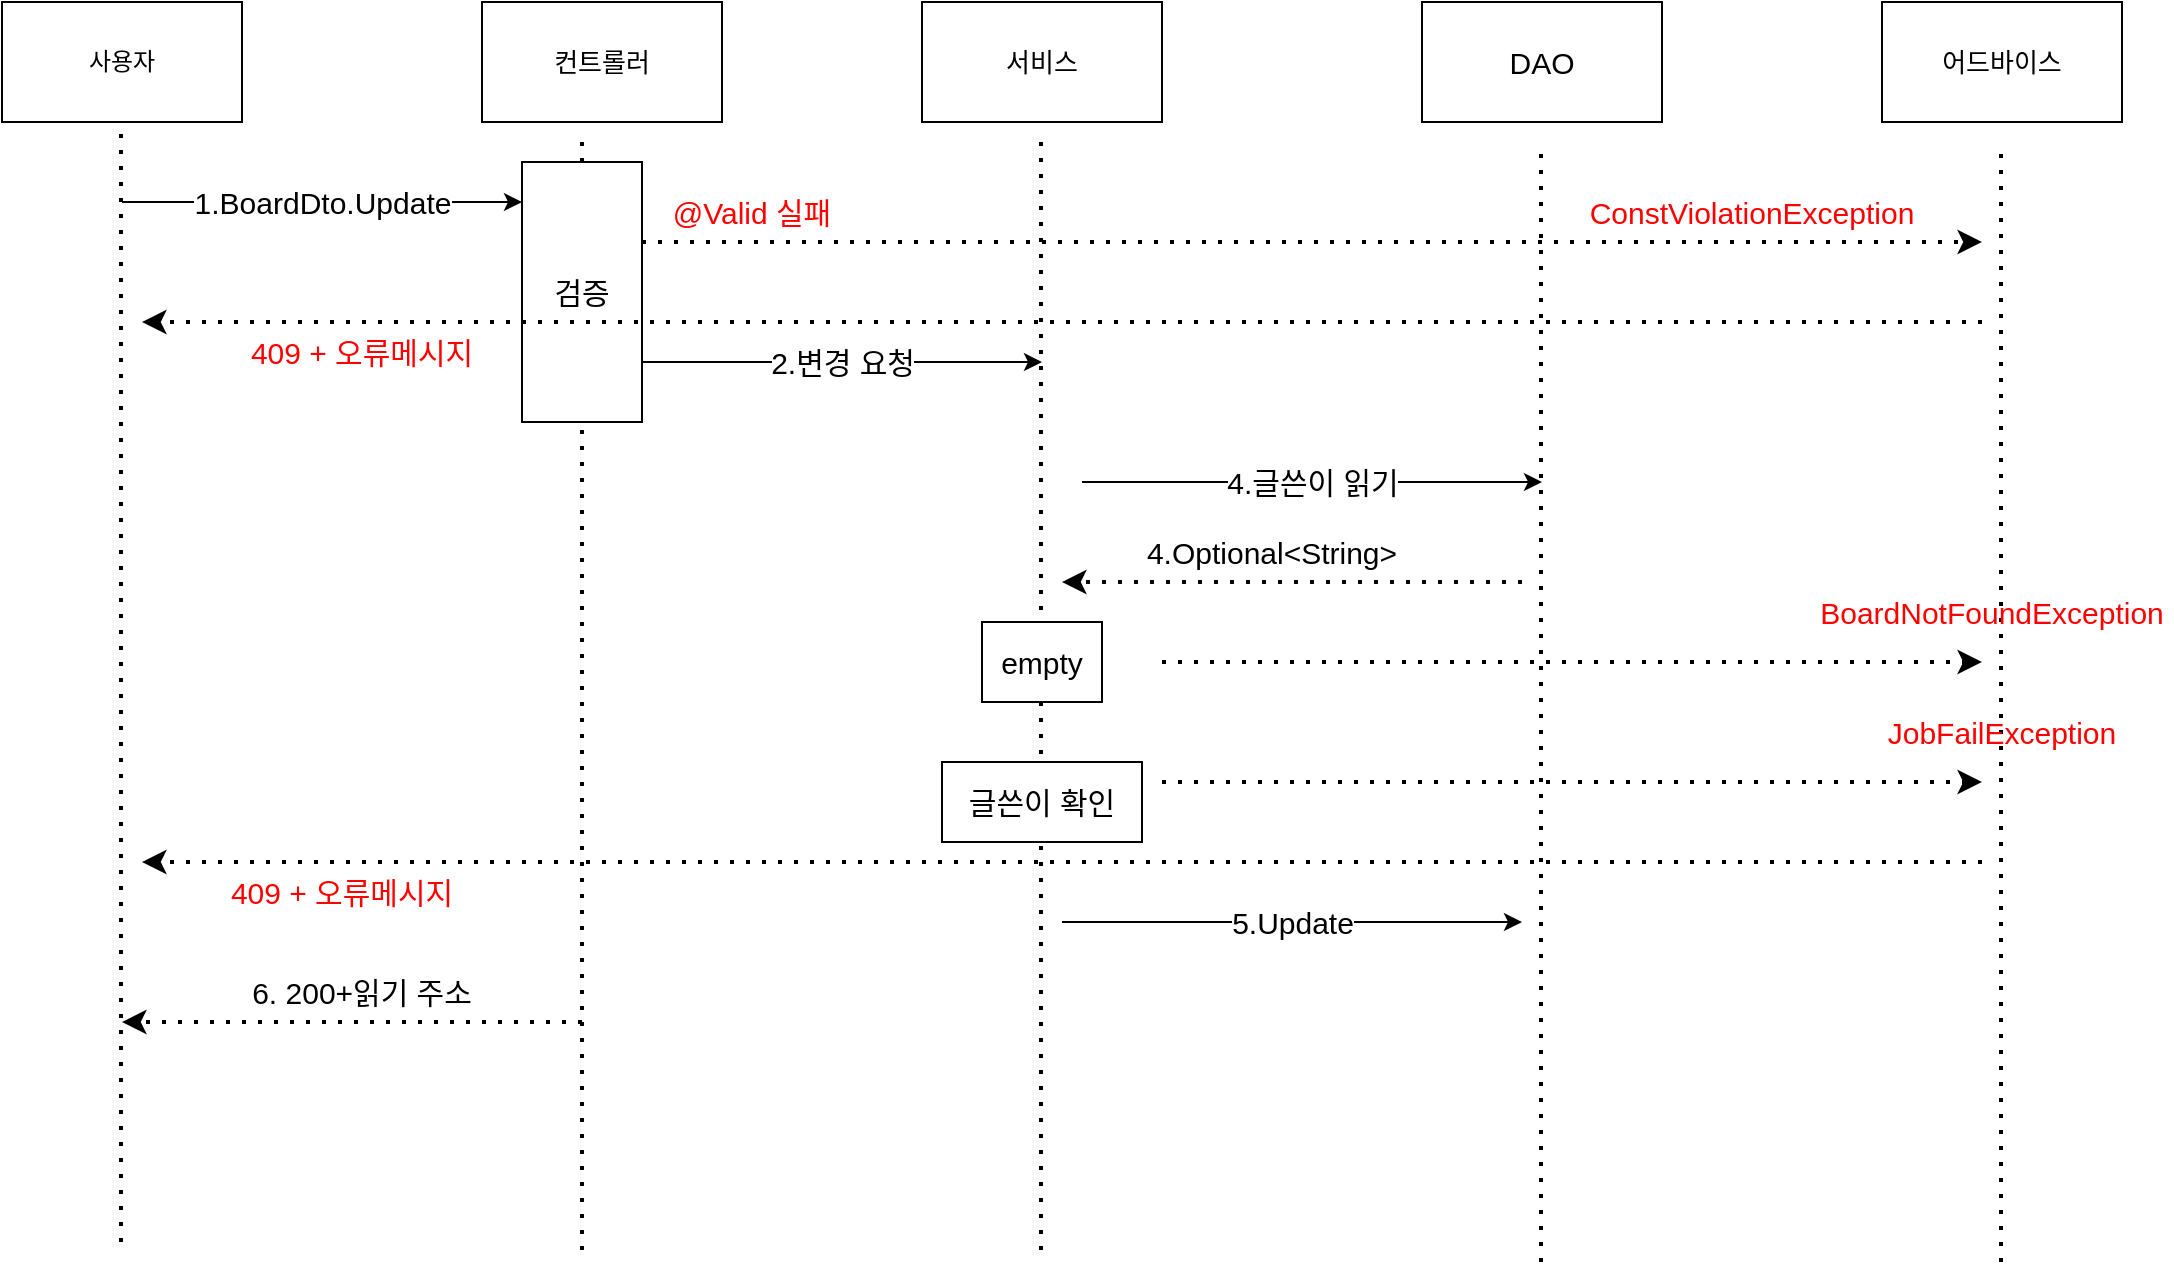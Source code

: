 <mxfile version="20.2.7" type="google"><diagram id="kgpKYQtTHZ0yAKxKKP6v" name="Page-1"><mxGraphModel grid="1" page="1" gridSize="10" guides="1" tooltips="1" connect="1" arrows="1" fold="1" pageScale="1" pageWidth="1169" pageHeight="827" math="0" shadow="0"><root><mxCell id="0"/><mxCell id="1" parent="0"/><mxCell id="b22EEDTGsVSBumbbLqWK-2" value="사용자" style="rounded=0;whiteSpace=wrap;html=1;" vertex="1" parent="1"><mxGeometry x="30" y="70" width="120" height="60" as="geometry"/></mxCell><mxCell id="b22EEDTGsVSBumbbLqWK-3" value="컨트롤러" style="rounded=0;whiteSpace=wrap;html=1;fontSize=13;" vertex="1" parent="1"><mxGeometry x="270" y="70" width="120" height="60" as="geometry"/></mxCell><mxCell id="b22EEDTGsVSBumbbLqWK-4" value="서비스" style="rounded=0;whiteSpace=wrap;html=1;fontSize=13;" vertex="1" parent="1"><mxGeometry x="490" y="70" width="120" height="60" as="geometry"/></mxCell><mxCell id="b22EEDTGsVSBumbbLqWK-5" value="어드바이스" style="rounded=0;whiteSpace=wrap;html=1;fontSize=13;" vertex="1" parent="1"><mxGeometry x="970" y="70" width="120" height="60" as="geometry"/></mxCell><mxCell id="b22EEDTGsVSBumbbLqWK-6" value="" style="endArrow=none;dashed=1;html=1;dashPattern=1 3;strokeWidth=2;rounded=0;fontSize=13;" edge="1" parent="1"><mxGeometry width="50" height="50" relative="1" as="geometry"><mxPoint x="89.5" y="690" as="sourcePoint"/><mxPoint x="89.5" y="130" as="targetPoint"/></mxGeometry></mxCell><mxCell id="b22EEDTGsVSBumbbLqWK-7" value="" style="endArrow=none;dashed=1;html=1;dashPattern=1 3;strokeWidth=2;rounded=0;fontSize=13;" edge="1" parent="1"><mxGeometry width="50" height="50" relative="1" as="geometry"><mxPoint x="320" y="694" as="sourcePoint"/><mxPoint x="320" y="134" as="targetPoint"/></mxGeometry></mxCell><mxCell id="b22EEDTGsVSBumbbLqWK-8" value="" style="endArrow=none;dashed=1;html=1;dashPattern=1 3;strokeWidth=2;rounded=0;fontSize=13;" edge="1" parent="1"><mxGeometry width="50" height="50" relative="1" as="geometry"><mxPoint x="549.5" y="694" as="sourcePoint"/><mxPoint x="549.5" y="134" as="targetPoint"/></mxGeometry></mxCell><mxCell id="b22EEDTGsVSBumbbLqWK-9" value="" style="endArrow=none;dashed=1;html=1;dashPattern=1 3;strokeWidth=2;rounded=0;fontSize=13;" edge="1" parent="1"><mxGeometry width="50" height="50" relative="1" as="geometry"><mxPoint x="1029.5" y="700" as="sourcePoint"/><mxPoint x="1029.5" y="140" as="targetPoint"/></mxGeometry></mxCell><mxCell id="2m1bWaIDQYYUujK3TEEZ-5" value="DAO" style="rounded=0;whiteSpace=wrap;html=1;fontSize=15;" vertex="1" parent="1"><mxGeometry x="740" y="70" width="120" height="60" as="geometry"/></mxCell><mxCell id="2m1bWaIDQYYUujK3TEEZ-6" value="" style="endArrow=none;dashed=1;html=1;dashPattern=1 3;strokeWidth=2;rounded=0;fontSize=13;" edge="1" parent="1"><mxGeometry width="50" height="50" relative="1" as="geometry"><mxPoint x="799.5" y="700" as="sourcePoint"/><mxPoint x="799.5" y="140" as="targetPoint"/></mxGeometry></mxCell><mxCell id="2m1bWaIDQYYUujK3TEEZ-16" value="" style="endArrow=classic;html=1;rounded=0;fontSize=15;" edge="1" parent="1"><mxGeometry relative="1" as="geometry"><mxPoint x="90" y="170" as="sourcePoint"/><mxPoint x="290" y="170" as="targetPoint"/><Array as="points"><mxPoint x="200" y="170"/></Array></mxGeometry></mxCell><mxCell id="2m1bWaIDQYYUujK3TEEZ-17" value="1.BoardDto.Update" style="edgeLabel;resizable=0;html=1;align=center;verticalAlign=middle;fontSize=15;" connectable="0" vertex="1" parent="2m1bWaIDQYYUujK3TEEZ-16"><mxGeometry relative="1" as="geometry"/></mxCell><mxCell id="2m1bWaIDQYYUujK3TEEZ-34" value="" style="endArrow=classic;html=1;rounded=0;fontSize=15;" edge="1" parent="1"><mxGeometry relative="1" as="geometry"><mxPoint x="350" y="250" as="sourcePoint"/><mxPoint x="550" y="250" as="targetPoint"/><Array as="points"><mxPoint x="460" y="250"/></Array></mxGeometry></mxCell><mxCell id="2m1bWaIDQYYUujK3TEEZ-35" value="2.변경 요청" style="edgeLabel;resizable=0;html=1;align=center;verticalAlign=middle;fontSize=15;" connectable="0" vertex="1" parent="2m1bWaIDQYYUujK3TEEZ-34"><mxGeometry relative="1" as="geometry"/></mxCell><mxCell id="2m1bWaIDQYYUujK3TEEZ-37" value="검증" style="rounded=0;whiteSpace=wrap;html=1;fontSize=15;" vertex="1" parent="1"><mxGeometry x="290" y="150" width="60" height="130" as="geometry"/></mxCell><mxCell id="2m1bWaIDQYYUujK3TEEZ-39" value="" style="endArrow=classic;dashed=1;html=1;dashPattern=1 3;strokeWidth=2;rounded=0;fontSize=15;" edge="1" parent="1"><mxGeometry width="50" height="50" relative="1" as="geometry"><mxPoint x="350" y="190" as="sourcePoint"/><mxPoint x="1020" y="190" as="targetPoint"/></mxGeometry></mxCell><mxCell id="2m1bWaIDQYYUujK3TEEZ-41" value="ConstViolationException" style="text;html=1;strokeColor=none;fillColor=none;align=center;verticalAlign=middle;whiteSpace=wrap;rounded=0;fontSize=15;fontColor=#ff0000;" vertex="1" parent="1"><mxGeometry x="820" y="160" width="170" height="30" as="geometry"/></mxCell><mxCell id="2m1bWaIDQYYUujK3TEEZ-42" value="" style="endArrow=classic;dashed=1;html=1;dashPattern=1 3;strokeWidth=2;rounded=0;fontSize=15;" edge="1" parent="1"><mxGeometry width="50" height="50" relative="1" as="geometry"><mxPoint x="1020" y="230" as="sourcePoint"/><mxPoint x="100" y="230" as="targetPoint"/></mxGeometry></mxCell><mxCell id="2m1bWaIDQYYUujK3TEEZ-45" value="409 + 오류메시지" style="text;html=1;strokeColor=none;fillColor=none;align=center;verticalAlign=middle;whiteSpace=wrap;rounded=0;fontSize=15;fontColor=#ff0000;" vertex="1" parent="1"><mxGeometry x="60" y="500" width="280" height="30" as="geometry"/></mxCell><mxCell id="2m1bWaIDQYYUujK3TEEZ-46" value="@Valid 실패" style="text;html=1;strokeColor=none;fillColor=none;align=center;verticalAlign=middle;whiteSpace=wrap;rounded=0;fontSize=15;fontColor=#ff0000;" vertex="1" parent="1"><mxGeometry x="350" y="160" width="110" height="30" as="geometry"/></mxCell><mxCell id="2m1bWaIDQYYUujK3TEEZ-49" value="" style="endArrow=classic;dashed=1;html=1;dashPattern=1 3;strokeWidth=2;rounded=0;fontSize=15;fontColor=#ff0000;" edge="1" parent="1"><mxGeometry width="50" height="50" relative="1" as="geometry"><mxPoint x="790" y="360" as="sourcePoint"/><mxPoint x="560" y="360" as="targetPoint"/></mxGeometry></mxCell><mxCell id="2m1bWaIDQYYUujK3TEEZ-50" value="4.Optional&amp;lt;String&amp;gt;" style="text;html=1;strokeColor=none;fillColor=none;align=center;verticalAlign=middle;whiteSpace=wrap;rounded=0;fontSize=15;fontColor=#000000;" vertex="1" parent="1"><mxGeometry x="590" y="330" width="150" height="30" as="geometry"/></mxCell><mxCell id="Fh9rhbXWdfEjRFmfl3Kj-1" value="" style="endArrow=classic;html=1;rounded=0;fontSize=15;" edge="1" parent="1"><mxGeometry relative="1" as="geometry"><mxPoint x="570" y="310" as="sourcePoint"/><mxPoint x="800" y="310" as="targetPoint"/><Array as="points"><mxPoint x="680" y="310"/></Array></mxGeometry></mxCell><mxCell id="Fh9rhbXWdfEjRFmfl3Kj-2" value="4.글쓴이 읽기" style="edgeLabel;resizable=0;html=1;align=center;verticalAlign=middle;fontSize=15;" connectable="0" vertex="1" parent="Fh9rhbXWdfEjRFmfl3Kj-1"><mxGeometry relative="1" as="geometry"/></mxCell><mxCell id="Fh9rhbXWdfEjRFmfl3Kj-5" value="empty" style="rounded=0;whiteSpace=wrap;html=1;fontSize=15;" vertex="1" parent="1"><mxGeometry x="520" y="380" width="60" height="40" as="geometry"/></mxCell><mxCell id="Fh9rhbXWdfEjRFmfl3Kj-6" value="" style="endArrow=classic;dashed=1;html=1;dashPattern=1 3;strokeWidth=2;rounded=0;fontSize=15;" edge="1" parent="1"><mxGeometry width="50" height="50" relative="1" as="geometry"><mxPoint x="610" y="400" as="sourcePoint"/><mxPoint x="1020" y="400" as="targetPoint"/></mxGeometry></mxCell><mxCell id="Fh9rhbXWdfEjRFmfl3Kj-7" value="BoardNotFoundException" style="text;html=1;strokeColor=none;fillColor=none;align=center;verticalAlign=middle;whiteSpace=wrap;rounded=0;fontSize=15;fontColor=#ff0000;" vertex="1" parent="1"><mxGeometry x="940" y="360" width="170" height="30" as="geometry"/></mxCell><mxCell id="Fh9rhbXWdfEjRFmfl3Kj-8" value="글쓴이 확인" style="rounded=0;whiteSpace=wrap;html=1;fontSize=15;" vertex="1" parent="1"><mxGeometry x="500" y="450" width="100" height="40" as="geometry"/></mxCell><mxCell id="Fh9rhbXWdfEjRFmfl3Kj-9" value="" style="endArrow=classic;dashed=1;html=1;dashPattern=1 3;strokeWidth=2;rounded=0;fontSize=15;" edge="1" parent="1"><mxGeometry width="50" height="50" relative="1" as="geometry"><mxPoint x="610" y="460" as="sourcePoint"/><mxPoint x="1020" y="460" as="targetPoint"/></mxGeometry></mxCell><mxCell id="Fh9rhbXWdfEjRFmfl3Kj-10" value="JobFailException" style="text;html=1;strokeColor=none;fillColor=none;align=center;verticalAlign=middle;whiteSpace=wrap;rounded=0;fontSize=15;fontColor=#ff0000;" vertex="1" parent="1"><mxGeometry x="945" y="420" width="170" height="30" as="geometry"/></mxCell><mxCell id="Fh9rhbXWdfEjRFmfl3Kj-11" value="" style="endArrow=classic;dashed=1;html=1;dashPattern=1 3;strokeWidth=2;rounded=0;fontSize=15;" edge="1" parent="1"><mxGeometry width="50" height="50" relative="1" as="geometry"><mxPoint x="1020" y="500" as="sourcePoint"/><mxPoint x="100" y="500" as="targetPoint"/></mxGeometry></mxCell><mxCell id="Fh9rhbXWdfEjRFmfl3Kj-12" value="409 + 오류메시지" style="text;html=1;strokeColor=none;fillColor=none;align=center;verticalAlign=middle;whiteSpace=wrap;rounded=0;fontSize=15;fontColor=#ff0000;" vertex="1" parent="1"><mxGeometry x="70" y="230" width="280" height="30" as="geometry"/></mxCell><mxCell id="Fh9rhbXWdfEjRFmfl3Kj-13" value="" style="endArrow=classic;html=1;rounded=0;fontSize=15;" edge="1" parent="1"><mxGeometry relative="1" as="geometry"><mxPoint x="560" y="530" as="sourcePoint"/><mxPoint x="790" y="530" as="targetPoint"/><Array as="points"><mxPoint x="670" y="530"/></Array></mxGeometry></mxCell><mxCell id="Fh9rhbXWdfEjRFmfl3Kj-14" value="5.Update" style="edgeLabel;resizable=0;html=1;align=center;verticalAlign=middle;fontSize=15;" connectable="0" vertex="1" parent="Fh9rhbXWdfEjRFmfl3Kj-13"><mxGeometry relative="1" as="geometry"/></mxCell><mxCell id="Fh9rhbXWdfEjRFmfl3Kj-15" value="" style="endArrow=classic;dashed=1;html=1;dashPattern=1 3;strokeWidth=2;rounded=0;fontSize=15;fontColor=#ff0000;" edge="1" parent="1"><mxGeometry width="50" height="50" relative="1" as="geometry"><mxPoint x="320" y="580" as="sourcePoint"/><mxPoint x="90" y="580" as="targetPoint"/></mxGeometry></mxCell><mxCell id="Fh9rhbXWdfEjRFmfl3Kj-16" value="6. 200+읽기 주소" style="text;html=1;strokeColor=none;fillColor=none;align=center;verticalAlign=middle;whiteSpace=wrap;rounded=0;fontSize=15;fontColor=#000000;" vertex="1" parent="1"><mxGeometry x="120" y="550" width="180" height="30" as="geometry"/></mxCell></root></mxGraphModel></diagram></mxfile>
